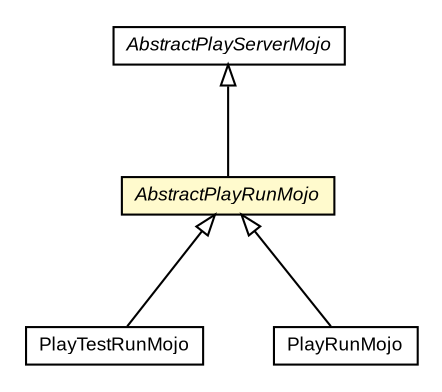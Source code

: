 #!/usr/local/bin/dot
#
# Class diagram 
# Generated by UMLGraph version R5_6-24-gf6e263 (http://www.umlgraph.org/)
#

digraph G {
	edge [fontname="arial",fontsize=10,labelfontname="arial",labelfontsize=10];
	node [fontname="arial",fontsize=10,shape=plaintext];
	nodesep=0.25;
	ranksep=0.5;
	// com.google.code.play.PlayTestRunMojo
	c412 [label=<<table title="com.google.code.play.PlayTestRunMojo" border="0" cellborder="1" cellspacing="0" cellpadding="2" port="p" href="./PlayTestRunMojo.html">
		<tr><td><table border="0" cellspacing="0" cellpadding="1">
<tr><td align="center" balign="center"> PlayTestRunMojo </td></tr>
		</table></td></tr>
		</table>>, URL="./PlayTestRunMojo.html", fontname="arial", fontcolor="black", fontsize=9.0];
	// com.google.code.play.PlayRunMojo
	c417 [label=<<table title="com.google.code.play.PlayRunMojo" border="0" cellborder="1" cellspacing="0" cellpadding="2" port="p" href="./PlayRunMojo.html">
		<tr><td><table border="0" cellspacing="0" cellpadding="1">
<tr><td align="center" balign="center"> PlayRunMojo </td></tr>
		</table></td></tr>
		</table>>, URL="./PlayRunMojo.html", fontname="arial", fontcolor="black", fontsize=9.0];
	// com.google.code.play.AbstractPlayServerMojo
	c431 [label=<<table title="com.google.code.play.AbstractPlayServerMojo" border="0" cellborder="1" cellspacing="0" cellpadding="2" port="p" href="./AbstractPlayServerMojo.html">
		<tr><td><table border="0" cellspacing="0" cellpadding="1">
<tr><td align="center" balign="center"><font face="arial italic"> AbstractPlayServerMojo </font></td></tr>
		</table></td></tr>
		</table>>, URL="./AbstractPlayServerMojo.html", fontname="arial", fontcolor="black", fontsize=9.0];
	// com.google.code.play.AbstractPlayRunMojo
	c432 [label=<<table title="com.google.code.play.AbstractPlayRunMojo" border="0" cellborder="1" cellspacing="0" cellpadding="2" port="p" bgcolor="lemonChiffon" href="./AbstractPlayRunMojo.html">
		<tr><td><table border="0" cellspacing="0" cellpadding="1">
<tr><td align="center" balign="center"><font face="arial italic"> AbstractPlayRunMojo </font></td></tr>
		</table></td></tr>
		</table>>, URL="./AbstractPlayRunMojo.html", fontname="arial", fontcolor="black", fontsize=9.0];
	//com.google.code.play.PlayTestRunMojo extends com.google.code.play.AbstractPlayRunMojo
	c432:p -> c412:p [dir=back,arrowtail=empty];
	//com.google.code.play.PlayRunMojo extends com.google.code.play.AbstractPlayRunMojo
	c432:p -> c417:p [dir=back,arrowtail=empty];
	//com.google.code.play.AbstractPlayRunMojo extends com.google.code.play.AbstractPlayServerMojo
	c431:p -> c432:p [dir=back,arrowtail=empty];
}

